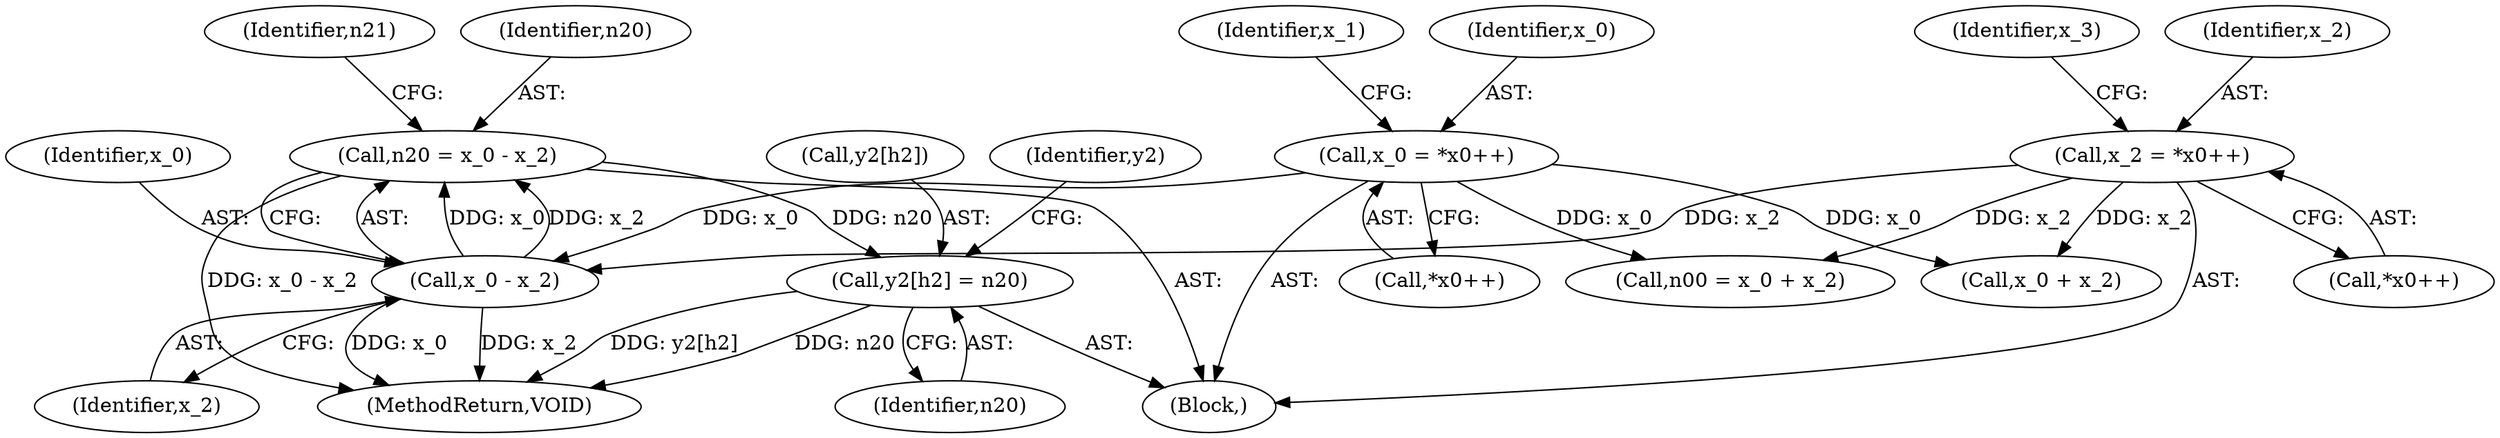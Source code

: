 digraph "1_Android_04e8cd58f075bec5892e369c8deebca9c67e855c@integer" {
"1000277" [label="(Call,n20 = x_0 - x_2)"];
"1000279" [label="(Call,x_0 - x_2)"];
"1000227" [label="(Call,x_0 = *x0++)"];
"1000237" [label="(Call,x_2 = *x0++)"];
"1000331" [label="(Call,y2[h2] = n20)"];
"1000281" [label="(Identifier,x_2)"];
"1000243" [label="(Identifier,x_3)"];
"1000219" [label="(Block,)"];
"1000269" [label="(Call,x_0 + x_2)"];
"1000505" [label="(MethodReturn,VOID)"];
"1000280" [label="(Identifier,x_0)"];
"1000237" [label="(Call,x_2 = *x0++)"];
"1000229" [label="(Call,*x0++)"];
"1000227" [label="(Call,x_0 = *x0++)"];
"1000332" [label="(Call,y2[h2])"];
"1000233" [label="(Identifier,x_1)"];
"1000279" [label="(Call,x_0 - x_2)"];
"1000338" [label="(Identifier,y2)"];
"1000283" [label="(Identifier,n21)"];
"1000335" [label="(Identifier,n20)"];
"1000331" [label="(Call,y2[h2] = n20)"];
"1000278" [label="(Identifier,n20)"];
"1000267" [label="(Call,n00 = x_0 + x_2)"];
"1000228" [label="(Identifier,x_0)"];
"1000238" [label="(Identifier,x_2)"];
"1000277" [label="(Call,n20 = x_0 - x_2)"];
"1000239" [label="(Call,*x0++)"];
"1000277" -> "1000219"  [label="AST: "];
"1000277" -> "1000279"  [label="CFG: "];
"1000278" -> "1000277"  [label="AST: "];
"1000279" -> "1000277"  [label="AST: "];
"1000283" -> "1000277"  [label="CFG: "];
"1000277" -> "1000505"  [label="DDG: x_0 - x_2"];
"1000279" -> "1000277"  [label="DDG: x_0"];
"1000279" -> "1000277"  [label="DDG: x_2"];
"1000277" -> "1000331"  [label="DDG: n20"];
"1000279" -> "1000281"  [label="CFG: "];
"1000280" -> "1000279"  [label="AST: "];
"1000281" -> "1000279"  [label="AST: "];
"1000279" -> "1000505"  [label="DDG: x_0"];
"1000279" -> "1000505"  [label="DDG: x_2"];
"1000227" -> "1000279"  [label="DDG: x_0"];
"1000237" -> "1000279"  [label="DDG: x_2"];
"1000227" -> "1000219"  [label="AST: "];
"1000227" -> "1000229"  [label="CFG: "];
"1000228" -> "1000227"  [label="AST: "];
"1000229" -> "1000227"  [label="AST: "];
"1000233" -> "1000227"  [label="CFG: "];
"1000227" -> "1000267"  [label="DDG: x_0"];
"1000227" -> "1000269"  [label="DDG: x_0"];
"1000237" -> "1000219"  [label="AST: "];
"1000237" -> "1000239"  [label="CFG: "];
"1000238" -> "1000237"  [label="AST: "];
"1000239" -> "1000237"  [label="AST: "];
"1000243" -> "1000237"  [label="CFG: "];
"1000237" -> "1000267"  [label="DDG: x_2"];
"1000237" -> "1000269"  [label="DDG: x_2"];
"1000331" -> "1000219"  [label="AST: "];
"1000331" -> "1000335"  [label="CFG: "];
"1000332" -> "1000331"  [label="AST: "];
"1000335" -> "1000331"  [label="AST: "];
"1000338" -> "1000331"  [label="CFG: "];
"1000331" -> "1000505"  [label="DDG: y2[h2]"];
"1000331" -> "1000505"  [label="DDG: n20"];
}
